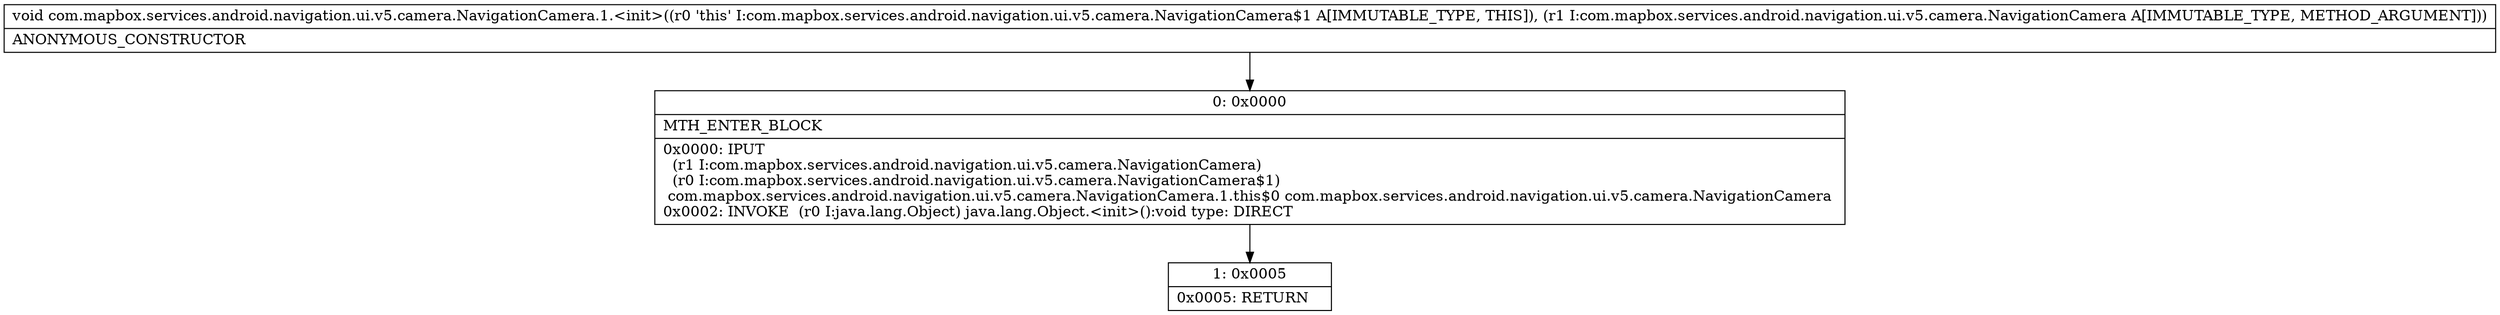 digraph "CFG forcom.mapbox.services.android.navigation.ui.v5.camera.NavigationCamera.1.\<init\>(Lcom\/mapbox\/services\/android\/navigation\/ui\/v5\/camera\/NavigationCamera;)V" {
Node_0 [shape=record,label="{0\:\ 0x0000|MTH_ENTER_BLOCK\l|0x0000: IPUT  \l  (r1 I:com.mapbox.services.android.navigation.ui.v5.camera.NavigationCamera)\l  (r0 I:com.mapbox.services.android.navigation.ui.v5.camera.NavigationCamera$1)\l com.mapbox.services.android.navigation.ui.v5.camera.NavigationCamera.1.this$0 com.mapbox.services.android.navigation.ui.v5.camera.NavigationCamera \l0x0002: INVOKE  (r0 I:java.lang.Object) java.lang.Object.\<init\>():void type: DIRECT \l}"];
Node_1 [shape=record,label="{1\:\ 0x0005|0x0005: RETURN   \l}"];
MethodNode[shape=record,label="{void com.mapbox.services.android.navigation.ui.v5.camera.NavigationCamera.1.\<init\>((r0 'this' I:com.mapbox.services.android.navigation.ui.v5.camera.NavigationCamera$1 A[IMMUTABLE_TYPE, THIS]), (r1 I:com.mapbox.services.android.navigation.ui.v5.camera.NavigationCamera A[IMMUTABLE_TYPE, METHOD_ARGUMENT]))  | ANONYMOUS_CONSTRUCTOR\l}"];
MethodNode -> Node_0;
Node_0 -> Node_1;
}

